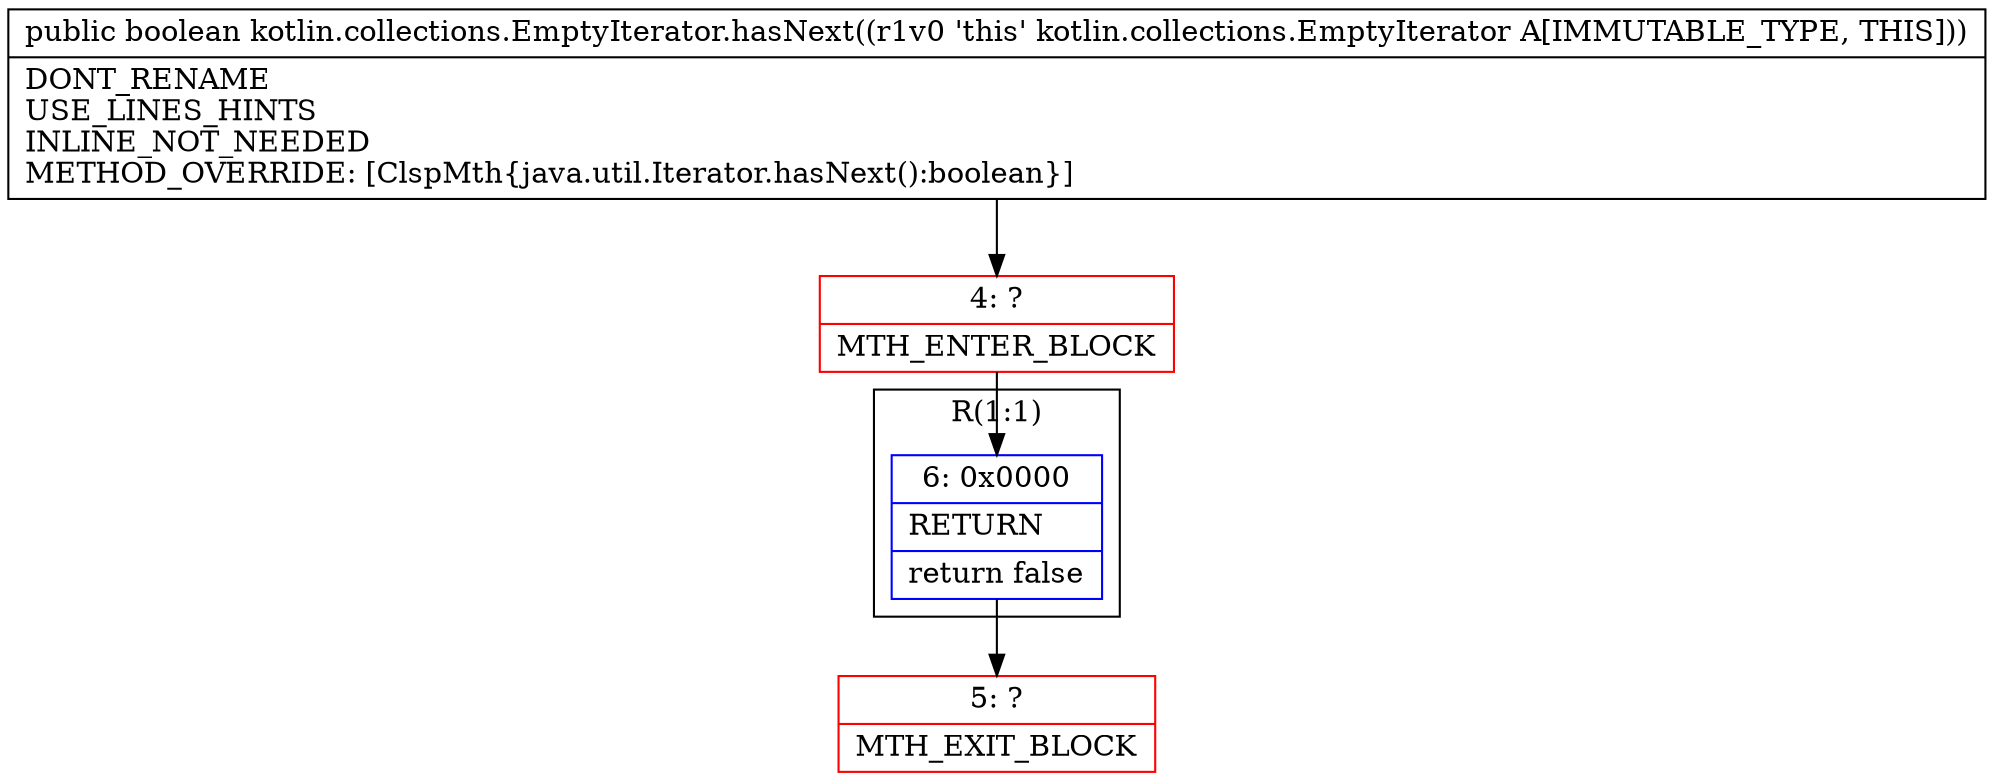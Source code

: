 digraph "CFG forkotlin.collections.EmptyIterator.hasNext()Z" {
subgraph cluster_Region_307270923 {
label = "R(1:1)";
node [shape=record,color=blue];
Node_6 [shape=record,label="{6\:\ 0x0000|RETURN\l|return false\l}"];
}
Node_4 [shape=record,color=red,label="{4\:\ ?|MTH_ENTER_BLOCK\l}"];
Node_5 [shape=record,color=red,label="{5\:\ ?|MTH_EXIT_BLOCK\l}"];
MethodNode[shape=record,label="{public boolean kotlin.collections.EmptyIterator.hasNext((r1v0 'this' kotlin.collections.EmptyIterator A[IMMUTABLE_TYPE, THIS]))  | DONT_RENAME\lUSE_LINES_HINTS\lINLINE_NOT_NEEDED\lMETHOD_OVERRIDE: [ClspMth\{java.util.Iterator.hasNext():boolean\}]\l}"];
MethodNode -> Node_4;Node_6 -> Node_5;
Node_4 -> Node_6;
}

